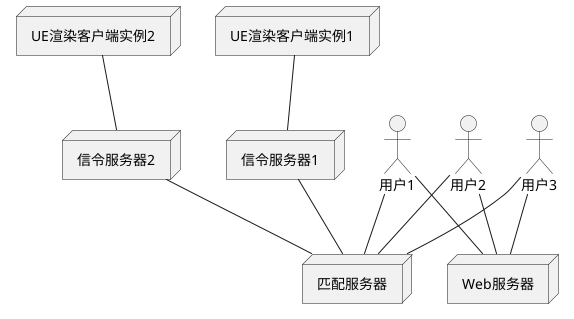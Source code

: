 @startuml
node UE渲染客户端实例1
node 信令服务器1
node UE渲染客户端实例2
node 信令服务器2
node 匹配服务器
node Web服务器
actor 用户1
actor 用户2
actor 用户3

UE渲染客户端实例1 -- 信令服务器1
信令服务器1 -- 匹配服务器
UE渲染客户端实例2 -- 信令服务器2
信令服务器2 -- 匹配服务器
用户1 -- Web服务器
用户2 -- Web服务器
用户3 -- Web服务器
用户1 -- 匹配服务器
用户2 -- 匹配服务器
用户3 -- 匹配服务器
@enduml